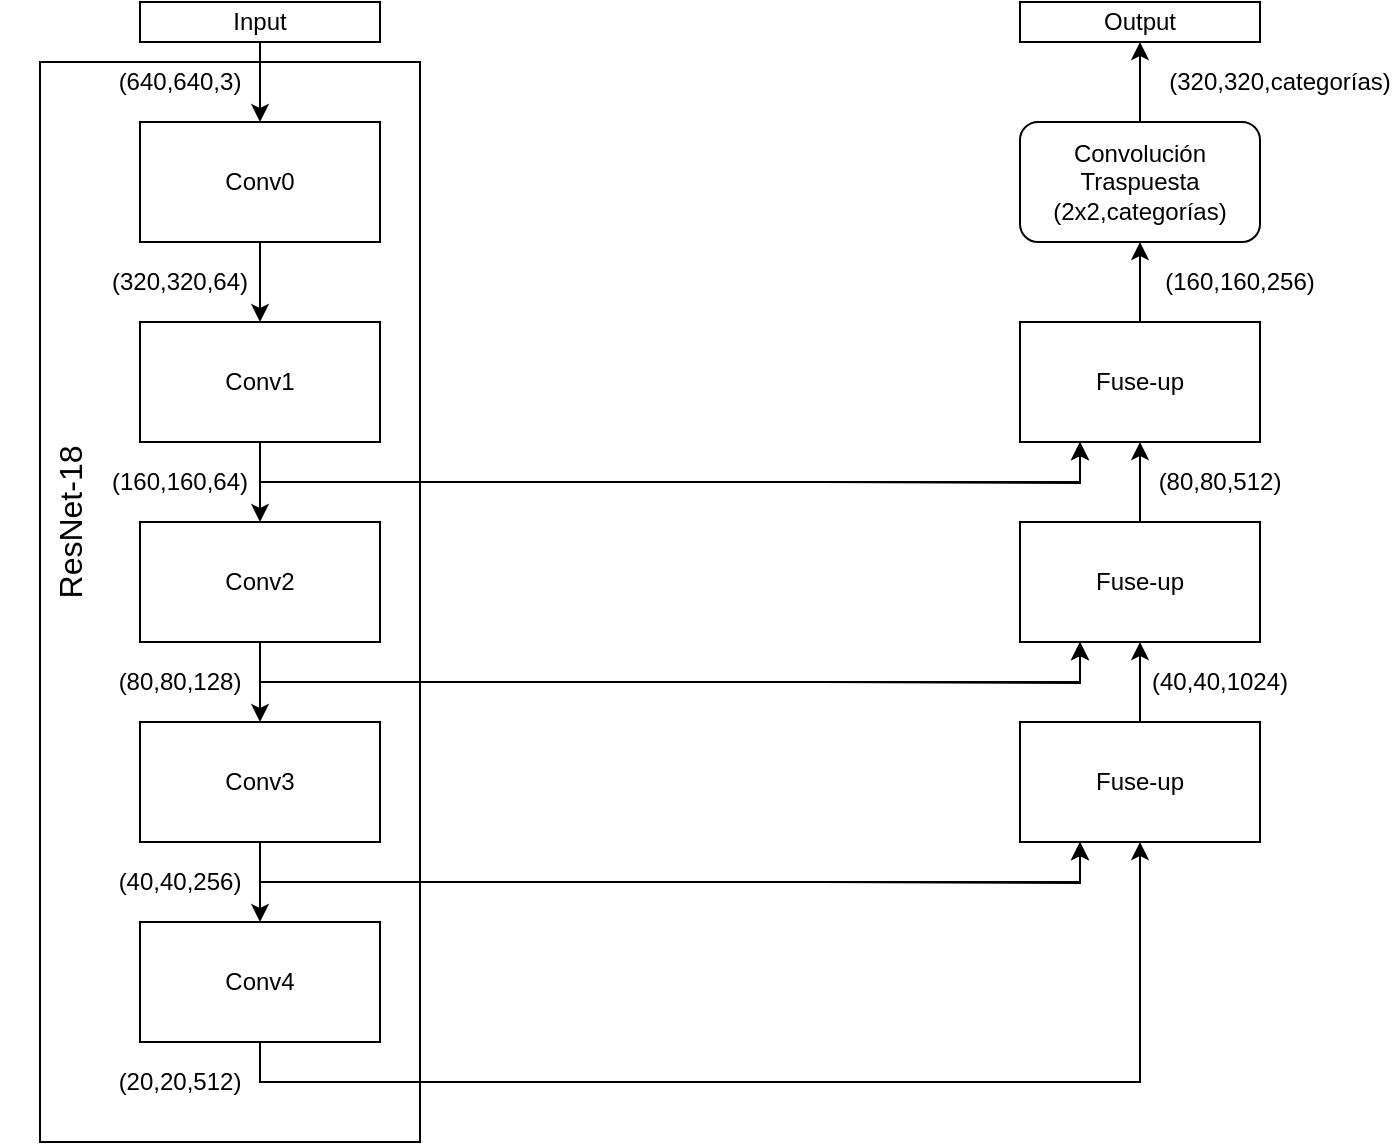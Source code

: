 <mxfile version="13.9.2" type="device"><diagram id="hmMCSnsPNJcpCr6YKXEO" name="Page-1"><mxGraphModel dx="1422" dy="794" grid="1" gridSize="10" guides="1" tooltips="1" connect="1" arrows="1" fold="1" page="1" pageScale="1" pageWidth="850" pageHeight="1100" math="0" shadow="0"><root><mxCell id="0"/><mxCell id="1" parent="0"/><mxCell id="tcMPDzOzU07q1JCKf_pF-14" style="edgeStyle=orthogonalEdgeStyle;rounded=0;orthogonalLoop=1;jettySize=auto;html=1;exitX=0.5;exitY=1;exitDx=0;exitDy=0;" parent="1" source="tcMPDzOzU07q1JCKf_pF-1" target="tcMPDzOzU07q1JCKf_pF-2" edge="1"><mxGeometry relative="1" as="geometry"/></mxCell><mxCell id="tcMPDzOzU07q1JCKf_pF-1" value="Conv0" style="rounded=0;whiteSpace=wrap;html=1;" parent="1" vertex="1"><mxGeometry x="120" y="80" width="120" height="60" as="geometry"/></mxCell><mxCell id="tcMPDzOzU07q1JCKf_pF-16" style="edgeStyle=orthogonalEdgeStyle;rounded=0;orthogonalLoop=1;jettySize=auto;html=1;exitX=0.5;exitY=1;exitDx=0;exitDy=0;" parent="1" source="tcMPDzOzU07q1JCKf_pF-2" target="tcMPDzOzU07q1JCKf_pF-3" edge="1"><mxGeometry relative="1" as="geometry"/></mxCell><mxCell id="tcMPDzOzU07q1JCKf_pF-39" style="edgeStyle=orthogonalEdgeStyle;rounded=0;orthogonalLoop=1;jettySize=auto;html=1;exitX=0.5;exitY=1;exitDx=0;exitDy=0;" parent="1" source="tcMPDzOzU07q1JCKf_pF-2" edge="1"><mxGeometry relative="1" as="geometry"><mxPoint x="590" y="240" as="targetPoint"/><Array as="points"><mxPoint x="180" y="260"/><mxPoint x="590" y="260"/></Array></mxGeometry></mxCell><mxCell id="tcMPDzOzU07q1JCKf_pF-2" value="Conv1" style="rounded=0;whiteSpace=wrap;html=1;" parent="1" vertex="1"><mxGeometry x="120" y="180" width="120" height="60" as="geometry"/></mxCell><mxCell id="tcMPDzOzU07q1JCKf_pF-17" style="edgeStyle=orthogonalEdgeStyle;rounded=0;orthogonalLoop=1;jettySize=auto;html=1;exitX=0.5;exitY=1;exitDx=0;exitDy=0;" parent="1" source="tcMPDzOzU07q1JCKf_pF-3" target="tcMPDzOzU07q1JCKf_pF-4" edge="1"><mxGeometry relative="1" as="geometry"/></mxCell><mxCell id="tcMPDzOzU07q1JCKf_pF-37" style="edgeStyle=orthogonalEdgeStyle;rounded=0;orthogonalLoop=1;jettySize=auto;html=1;exitX=0.5;exitY=1;exitDx=0;exitDy=0;" parent="1" source="tcMPDzOzU07q1JCKf_pF-3" edge="1"><mxGeometry relative="1" as="geometry"><mxPoint x="590" y="340" as="targetPoint"/><Array as="points"><mxPoint x="180" y="360"/><mxPoint x="590" y="360"/></Array></mxGeometry></mxCell><mxCell id="tcMPDzOzU07q1JCKf_pF-3" value="Conv2" style="rounded=0;whiteSpace=wrap;html=1;" parent="1" vertex="1"><mxGeometry x="120" y="280" width="120" height="60" as="geometry"/></mxCell><mxCell id="tcMPDzOzU07q1JCKf_pF-18" style="edgeStyle=orthogonalEdgeStyle;rounded=0;orthogonalLoop=1;jettySize=auto;html=1;exitX=0.5;exitY=1;exitDx=0;exitDy=0;entryX=0.5;entryY=0;entryDx=0;entryDy=0;" parent="1" source="tcMPDzOzU07q1JCKf_pF-4" target="tcMPDzOzU07q1JCKf_pF-5" edge="1"><mxGeometry relative="1" as="geometry"/></mxCell><mxCell id="tcMPDzOzU07q1JCKf_pF-27" style="edgeStyle=orthogonalEdgeStyle;rounded=0;orthogonalLoop=1;jettySize=auto;html=1;exitX=0.5;exitY=1;exitDx=0;exitDy=0;entryX=0.25;entryY=1;entryDx=0;entryDy=0;" parent="1" source="tcMPDzOzU07q1JCKf_pF-4" target="tcMPDzOzU07q1JCKf_pF-9" edge="1"><mxGeometry relative="1" as="geometry"><mxPoint x="340" y="460" as="targetPoint"/></mxGeometry></mxCell><mxCell id="tcMPDzOzU07q1JCKf_pF-4" value="Conv3" style="rounded=0;whiteSpace=wrap;html=1;" parent="1" vertex="1"><mxGeometry x="120" y="380" width="120" height="60" as="geometry"/></mxCell><mxCell id="tcMPDzOzU07q1JCKf_pF-20" style="edgeStyle=orthogonalEdgeStyle;rounded=0;orthogonalLoop=1;jettySize=auto;html=1;exitX=0.5;exitY=1;exitDx=0;exitDy=0;entryX=0.5;entryY=1;entryDx=0;entryDy=0;" parent="1" source="tcMPDzOzU07q1JCKf_pF-5" target="tcMPDzOzU07q1JCKf_pF-9" edge="1"><mxGeometry relative="1" as="geometry"><mxPoint x="620" y="450" as="targetPoint"/></mxGeometry></mxCell><mxCell id="tcMPDzOzU07q1JCKf_pF-5" value="Conv4" style="rounded=0;whiteSpace=wrap;html=1;" parent="1" vertex="1"><mxGeometry x="120" y="480" width="120" height="60" as="geometry"/></mxCell><mxCell id="tcMPDzOzU07q1JCKf_pF-6" value="Output" style="rounded=0;whiteSpace=wrap;html=1;" parent="1" vertex="1"><mxGeometry x="560" y="20" width="120" height="20" as="geometry"/></mxCell><mxCell id="tcMPDzOzU07q1JCKf_pF-52" style="edgeStyle=orthogonalEdgeStyle;rounded=0;orthogonalLoop=1;jettySize=auto;html=1;entryX=0.5;entryY=1;entryDx=0;entryDy=0;" parent="1" source="tcMPDzOzU07q1JCKf_pF-7" target="tcMPDzOzU07q1JCKf_pF-51" edge="1"><mxGeometry relative="1" as="geometry"/></mxCell><mxCell id="tcMPDzOzU07q1JCKf_pF-7" value="Fuse-up" style="rounded=0;whiteSpace=wrap;html=1;" parent="1" vertex="1"><mxGeometry x="560" y="180" width="120" height="60" as="geometry"/></mxCell><mxCell id="tcMPDzOzU07q1JCKf_pF-35" style="edgeStyle=orthogonalEdgeStyle;rounded=0;orthogonalLoop=1;jettySize=auto;html=1;exitX=0.5;exitY=0;exitDx=0;exitDy=0;" parent="1" source="tcMPDzOzU07q1JCKf_pF-8" target="tcMPDzOzU07q1JCKf_pF-7" edge="1"><mxGeometry relative="1" as="geometry"/></mxCell><mxCell id="tcMPDzOzU07q1JCKf_pF-8" value="Fuse-up" style="rounded=0;whiteSpace=wrap;html=1;" parent="1" vertex="1"><mxGeometry x="560" y="280" width="120" height="60" as="geometry"/></mxCell><mxCell id="tcMPDzOzU07q1JCKf_pF-34" style="edgeStyle=orthogonalEdgeStyle;rounded=0;orthogonalLoop=1;jettySize=auto;html=1;exitX=0.5;exitY=0;exitDx=0;exitDy=0;entryX=0.5;entryY=1;entryDx=0;entryDy=0;" parent="1" source="tcMPDzOzU07q1JCKf_pF-9" target="tcMPDzOzU07q1JCKf_pF-8" edge="1"><mxGeometry relative="1" as="geometry"/></mxCell><mxCell id="tcMPDzOzU07q1JCKf_pF-9" value="Fuse-up" style="rounded=0;whiteSpace=wrap;html=1;" parent="1" vertex="1"><mxGeometry x="560" y="380" width="120" height="60" as="geometry"/></mxCell><mxCell id="tcMPDzOzU07q1JCKf_pF-11" value="(640,640,3)" style="text;html=1;strokeColor=none;fillColor=none;align=center;verticalAlign=middle;whiteSpace=wrap;rounded=0;" parent="1" vertex="1"><mxGeometry x="120" y="50" width="40" height="20" as="geometry"/></mxCell><mxCell id="tcMPDzOzU07q1JCKf_pF-12" value="" style="endArrow=classic;html=1;entryX=0.5;entryY=0;entryDx=0;entryDy=0;" parent="1" target="tcMPDzOzU07q1JCKf_pF-1" edge="1"><mxGeometry width="50" height="50" relative="1" as="geometry"><mxPoint x="180" y="40" as="sourcePoint"/><mxPoint x="430" y="160" as="targetPoint"/></mxGeometry></mxCell><mxCell id="tcMPDzOzU07q1JCKf_pF-13" value="Input" style="rounded=0;whiteSpace=wrap;html=1;" parent="1" vertex="1"><mxGeometry x="120" y="20" width="120" height="20" as="geometry"/></mxCell><mxCell id="tcMPDzOzU07q1JCKf_pF-15" value="(160,160,64)" style="text;html=1;strokeColor=none;fillColor=none;align=center;verticalAlign=middle;whiteSpace=wrap;rounded=0;" parent="1" vertex="1"><mxGeometry x="120" y="250" width="40" height="20" as="geometry"/></mxCell><mxCell id="tcMPDzOzU07q1JCKf_pF-23" value="(20,20,512)" style="text;html=1;strokeColor=none;fillColor=none;align=center;verticalAlign=middle;whiteSpace=wrap;rounded=0;" parent="1" vertex="1"><mxGeometry x="120" y="550" width="40" height="20" as="geometry"/></mxCell><mxCell id="tcMPDzOzU07q1JCKf_pF-29" style="edgeStyle=orthogonalEdgeStyle;rounded=0;orthogonalLoop=1;jettySize=auto;html=1;exitX=1;exitY=0.5;exitDx=0;exitDy=0;entryX=0.25;entryY=1;entryDx=0;entryDy=0;" parent="1" target="tcMPDzOzU07q1JCKf_pF-9" edge="1"><mxGeometry relative="1" as="geometry"><mxPoint x="460" y="460" as="sourcePoint"/></mxGeometry></mxCell><mxCell id="tcMPDzOzU07q1JCKf_pF-30" value="(40,40,256)" style="text;html=1;strokeColor=none;fillColor=none;align=center;verticalAlign=middle;whiteSpace=wrap;rounded=0;" parent="1" vertex="1"><mxGeometry x="120" y="450" width="40" height="20" as="geometry"/></mxCell><mxCell id="tcMPDzOzU07q1JCKf_pF-38" style="edgeStyle=orthogonalEdgeStyle;rounded=0;orthogonalLoop=1;jettySize=auto;html=1;exitX=1;exitY=0.5;exitDx=0;exitDy=0;entryX=0.25;entryY=1;entryDx=0;entryDy=0;" parent="1" target="tcMPDzOzU07q1JCKf_pF-8" edge="1"><mxGeometry relative="1" as="geometry"><mxPoint x="460" y="360" as="sourcePoint"/></mxGeometry></mxCell><mxCell id="tcMPDzOzU07q1JCKf_pF-40" style="edgeStyle=orthogonalEdgeStyle;rounded=0;orthogonalLoop=1;jettySize=auto;html=1;exitX=1;exitY=0.5;exitDx=0;exitDy=0;entryX=0.25;entryY=1;entryDx=0;entryDy=0;" parent="1" target="tcMPDzOzU07q1JCKf_pF-7" edge="1"><mxGeometry relative="1" as="geometry"><mxPoint x="460" y="260" as="sourcePoint"/></mxGeometry></mxCell><mxCell id="tcMPDzOzU07q1JCKf_pF-41" value="&lt;div&gt;(80,80,128)&lt;/div&gt;" style="text;html=1;strokeColor=none;fillColor=none;align=center;verticalAlign=middle;whiteSpace=wrap;rounded=0;" parent="1" vertex="1"><mxGeometry x="120" y="350" width="40" height="20" as="geometry"/></mxCell><mxCell id="tcMPDzOzU07q1JCKf_pF-45" value="(320,320,64)" style="text;html=1;strokeColor=none;fillColor=none;align=center;verticalAlign=middle;whiteSpace=wrap;rounded=0;" parent="1" vertex="1"><mxGeometry x="120" y="150" width="40" height="20" as="geometry"/></mxCell><mxCell id="tcMPDzOzU07q1JCKf_pF-47" value="&lt;div&gt;(160,160,256)&lt;/div&gt;" style="text;html=1;strokeColor=none;fillColor=none;align=center;verticalAlign=middle;whiteSpace=wrap;rounded=0;" parent="1" vertex="1"><mxGeometry x="650" y="150" width="40" height="20" as="geometry"/></mxCell><mxCell id="tcMPDzOzU07q1JCKf_pF-48" value="(40,40,1024)" style="text;html=1;strokeColor=none;fillColor=none;align=center;verticalAlign=middle;whiteSpace=wrap;rounded=0;" parent="1" vertex="1"><mxGeometry x="640" y="350" width="40" height="20" as="geometry"/></mxCell><mxCell id="tcMPDzOzU07q1JCKf_pF-50" value="(80,80,512)" style="text;html=1;strokeColor=none;fillColor=none;align=center;verticalAlign=middle;whiteSpace=wrap;rounded=0;" parent="1" vertex="1"><mxGeometry x="640" y="250" width="40" height="20" as="geometry"/></mxCell><mxCell id="tcMPDzOzU07q1JCKf_pF-53" style="edgeStyle=orthogonalEdgeStyle;rounded=0;orthogonalLoop=1;jettySize=auto;html=1;exitX=0.5;exitY=0;exitDx=0;exitDy=0;" parent="1" source="tcMPDzOzU07q1JCKf_pF-51" target="tcMPDzOzU07q1JCKf_pF-6" edge="1"><mxGeometry relative="1" as="geometry"/></mxCell><mxCell id="tcMPDzOzU07q1JCKf_pF-51" value="&lt;div&gt;Convolución Traspuesta&lt;/div&gt;&lt;div&gt;(2x2,categorías)&lt;br&gt;&lt;/div&gt;" style="rounded=1;whiteSpace=wrap;html=1;" parent="1" vertex="1"><mxGeometry x="560" y="80" width="120" height="60" as="geometry"/></mxCell><mxCell id="tcMPDzOzU07q1JCKf_pF-54" value="(320,320,categorías)" style="text;html=1;strokeColor=none;fillColor=none;align=center;verticalAlign=middle;whiteSpace=wrap;rounded=0;" parent="1" vertex="1"><mxGeometry x="670" y="50" width="40" height="20" as="geometry"/></mxCell><mxCell id="dNM_J1vEn28DvA4uqvdx-1" value="" style="rounded=0;whiteSpace=wrap;html=1;fillColor=none;" parent="1" vertex="1"><mxGeometry x="70" y="50" width="190" height="540" as="geometry"/></mxCell><mxCell id="dNM_J1vEn28DvA4uqvdx-2" value="&lt;font style=&quot;font-size: 16px&quot;&gt;ResNet&lt;/font&gt;&lt;font style=&quot;font-size: 16px&quot;&gt;-18&lt;/font&gt;" style="text;html=1;strokeColor=none;fillColor=none;align=center;verticalAlign=middle;whiteSpace=wrap;rounded=0;horizontal=0;" parent="1" vertex="1"><mxGeometry x="50" y="270" width="70" height="20" as="geometry"/></mxCell></root></mxGraphModel></diagram></mxfile>